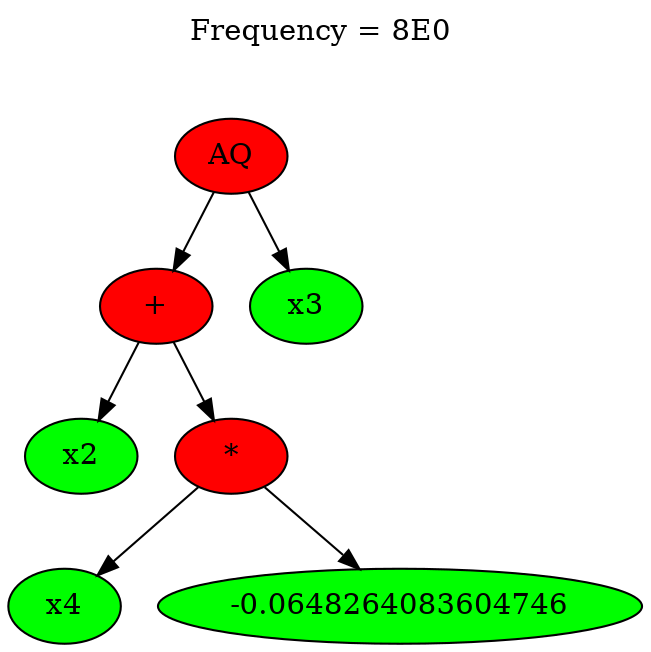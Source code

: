 strict digraph "" {
	graph [label=<Frequency = 8E0
 <br/> <br/> <br/>>,
		labelloc=t
	];
	node [label="\N"];
	0	 [fillcolor="#ff0000",
		label=AQ,
		style=filled];
	1	 [fillcolor="#ff0000",
		label="+",
		style=filled];
	0 -> 1;
	6	 [fillcolor="#00ff00",
		label=x3,
		style=filled];
	0 -> 6;
	2	 [fillcolor="#00ff00",
		label=x2,
		style=filled];
	1 -> 2;
	3	 [fillcolor="#ff0000",
		label="*",
		style=filled];
	1 -> 3;
	4	 [fillcolor="#00ff00",
		label=x4,
		style=filled];
	3 -> 4;
	5	 [fillcolor="#00ff00",
		label=-0.0648264083604746,
		style=filled];
	3 -> 5;
}
